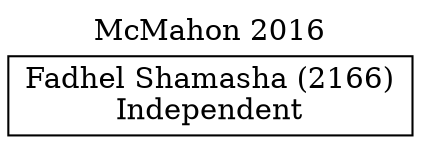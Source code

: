 // House preference flow
digraph "Fadhel Shamasha (2166)_McMahon_2016" {
	graph [label="McMahon 2016" labelloc=t mclimit=10]
	node [shape=box]
	"Fadhel Shamasha (2166)" [label="Fadhel Shamasha (2166)
Independent"]
}
